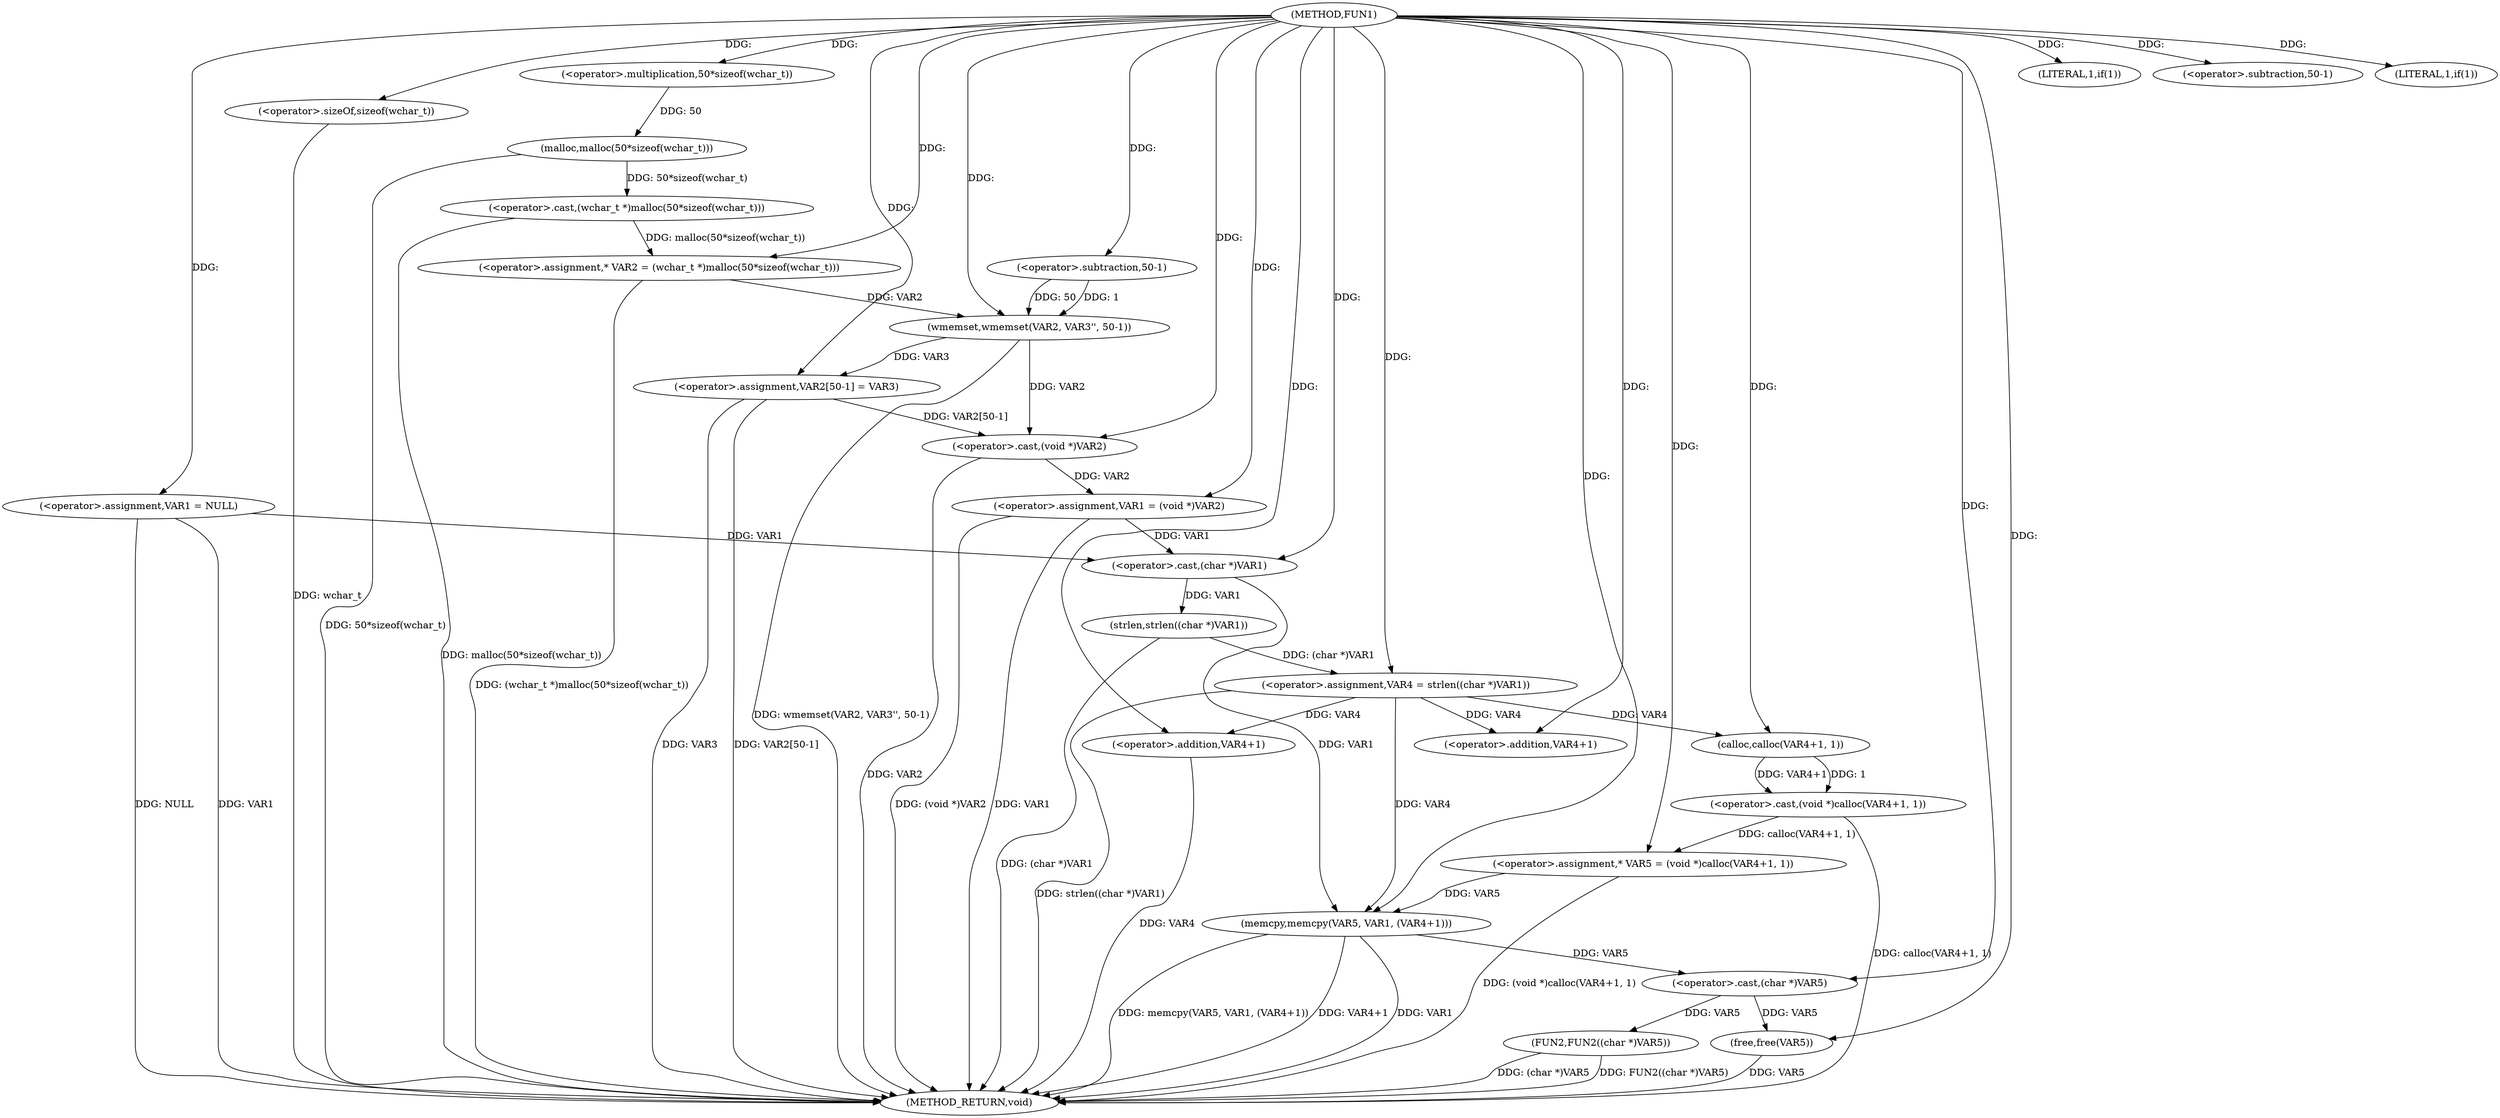 digraph FUN1 {  
"1000100" [label = "(METHOD,FUN1)" ]
"1000171" [label = "(METHOD_RETURN,void)" ]
"1000103" [label = "(<operator>.assignment,VAR1 = NULL)" ]
"1000107" [label = "(LITERAL,1,if(1))" ]
"1000111" [label = "(<operator>.assignment,* VAR2 = (wchar_t *)malloc(50*sizeof(wchar_t)))" ]
"1000113" [label = "(<operator>.cast,(wchar_t *)malloc(50*sizeof(wchar_t)))" ]
"1000115" [label = "(malloc,malloc(50*sizeof(wchar_t)))" ]
"1000116" [label = "(<operator>.multiplication,50*sizeof(wchar_t))" ]
"1000118" [label = "(<operator>.sizeOf,sizeof(wchar_t))" ]
"1000120" [label = "(wmemset,wmemset(VAR2, VAR3'', 50-1))" ]
"1000123" [label = "(<operator>.subtraction,50-1)" ]
"1000126" [label = "(<operator>.assignment,VAR2[50-1] = VAR3)" ]
"1000129" [label = "(<operator>.subtraction,50-1)" ]
"1000133" [label = "(<operator>.assignment,VAR1 = (void *)VAR2)" ]
"1000135" [label = "(<operator>.cast,(void *)VAR2)" ]
"1000139" [label = "(LITERAL,1,if(1))" ]
"1000143" [label = "(<operator>.assignment,VAR4 = strlen((char *)VAR1))" ]
"1000145" [label = "(strlen,strlen((char *)VAR1))" ]
"1000146" [label = "(<operator>.cast,(char *)VAR1)" ]
"1000150" [label = "(<operator>.assignment,* VAR5 = (void *)calloc(VAR4+1, 1))" ]
"1000152" [label = "(<operator>.cast,(void *)calloc(VAR4+1, 1))" ]
"1000154" [label = "(calloc,calloc(VAR4+1, 1))" ]
"1000155" [label = "(<operator>.addition,VAR4+1)" ]
"1000159" [label = "(memcpy,memcpy(VAR5, VAR1, (VAR4+1)))" ]
"1000162" [label = "(<operator>.addition,VAR4+1)" ]
"1000165" [label = "(FUN2,FUN2((char *)VAR5))" ]
"1000166" [label = "(<operator>.cast,(char *)VAR5)" ]
"1000169" [label = "(free,free(VAR5))" ]
  "1000159" -> "1000171"  [ label = "DDG: memcpy(VAR5, VAR1, (VAR4+1))"] 
  "1000103" -> "1000171"  [ label = "DDG: VAR1"] 
  "1000103" -> "1000171"  [ label = "DDG: NULL"] 
  "1000126" -> "1000171"  [ label = "DDG: VAR3"] 
  "1000113" -> "1000171"  [ label = "DDG: malloc(50*sizeof(wchar_t))"] 
  "1000126" -> "1000171"  [ label = "DDG: VAR2[50-1]"] 
  "1000152" -> "1000171"  [ label = "DDG: calloc(VAR4+1, 1)"] 
  "1000118" -> "1000171"  [ label = "DDG: wchar_t"] 
  "1000135" -> "1000171"  [ label = "DDG: VAR2"] 
  "1000165" -> "1000171"  [ label = "DDG: FUN2((char *)VAR5)"] 
  "1000165" -> "1000171"  [ label = "DDG: (char *)VAR5"] 
  "1000150" -> "1000171"  [ label = "DDG: (void *)calloc(VAR4+1, 1)"] 
  "1000133" -> "1000171"  [ label = "DDG: VAR1"] 
  "1000133" -> "1000171"  [ label = "DDG: (void *)VAR2"] 
  "1000111" -> "1000171"  [ label = "DDG: (wchar_t *)malloc(50*sizeof(wchar_t))"] 
  "1000120" -> "1000171"  [ label = "DDG: wmemset(VAR2, VAR3'', 50-1)"] 
  "1000143" -> "1000171"  [ label = "DDG: strlen((char *)VAR1)"] 
  "1000169" -> "1000171"  [ label = "DDG: VAR5"] 
  "1000162" -> "1000171"  [ label = "DDG: VAR4"] 
  "1000159" -> "1000171"  [ label = "DDG: VAR4+1"] 
  "1000145" -> "1000171"  [ label = "DDG: (char *)VAR1"] 
  "1000115" -> "1000171"  [ label = "DDG: 50*sizeof(wchar_t)"] 
  "1000159" -> "1000171"  [ label = "DDG: VAR1"] 
  "1000100" -> "1000103"  [ label = "DDG: "] 
  "1000100" -> "1000107"  [ label = "DDG: "] 
  "1000113" -> "1000111"  [ label = "DDG: malloc(50*sizeof(wchar_t))"] 
  "1000100" -> "1000111"  [ label = "DDG: "] 
  "1000115" -> "1000113"  [ label = "DDG: 50*sizeof(wchar_t)"] 
  "1000116" -> "1000115"  [ label = "DDG: 50"] 
  "1000100" -> "1000116"  [ label = "DDG: "] 
  "1000100" -> "1000118"  [ label = "DDG: "] 
  "1000111" -> "1000120"  [ label = "DDG: VAR2"] 
  "1000100" -> "1000120"  [ label = "DDG: "] 
  "1000123" -> "1000120"  [ label = "DDG: 50"] 
  "1000123" -> "1000120"  [ label = "DDG: 1"] 
  "1000100" -> "1000123"  [ label = "DDG: "] 
  "1000120" -> "1000126"  [ label = "DDG: VAR3"] 
  "1000100" -> "1000126"  [ label = "DDG: "] 
  "1000100" -> "1000129"  [ label = "DDG: "] 
  "1000135" -> "1000133"  [ label = "DDG: VAR2"] 
  "1000100" -> "1000133"  [ label = "DDG: "] 
  "1000120" -> "1000135"  [ label = "DDG: VAR2"] 
  "1000126" -> "1000135"  [ label = "DDG: VAR2[50-1]"] 
  "1000100" -> "1000135"  [ label = "DDG: "] 
  "1000100" -> "1000139"  [ label = "DDG: "] 
  "1000145" -> "1000143"  [ label = "DDG: (char *)VAR1"] 
  "1000100" -> "1000143"  [ label = "DDG: "] 
  "1000146" -> "1000145"  [ label = "DDG: VAR1"] 
  "1000103" -> "1000146"  [ label = "DDG: VAR1"] 
  "1000133" -> "1000146"  [ label = "DDG: VAR1"] 
  "1000100" -> "1000146"  [ label = "DDG: "] 
  "1000152" -> "1000150"  [ label = "DDG: calloc(VAR4+1, 1)"] 
  "1000100" -> "1000150"  [ label = "DDG: "] 
  "1000154" -> "1000152"  [ label = "DDG: VAR4+1"] 
  "1000154" -> "1000152"  [ label = "DDG: 1"] 
  "1000143" -> "1000154"  [ label = "DDG: VAR4"] 
  "1000100" -> "1000154"  [ label = "DDG: "] 
  "1000143" -> "1000155"  [ label = "DDG: VAR4"] 
  "1000100" -> "1000155"  [ label = "DDG: "] 
  "1000150" -> "1000159"  [ label = "DDG: VAR5"] 
  "1000100" -> "1000159"  [ label = "DDG: "] 
  "1000146" -> "1000159"  [ label = "DDG: VAR1"] 
  "1000143" -> "1000159"  [ label = "DDG: VAR4"] 
  "1000100" -> "1000162"  [ label = "DDG: "] 
  "1000143" -> "1000162"  [ label = "DDG: VAR4"] 
  "1000166" -> "1000165"  [ label = "DDG: VAR5"] 
  "1000159" -> "1000166"  [ label = "DDG: VAR5"] 
  "1000100" -> "1000166"  [ label = "DDG: "] 
  "1000166" -> "1000169"  [ label = "DDG: VAR5"] 
  "1000100" -> "1000169"  [ label = "DDG: "] 
}
